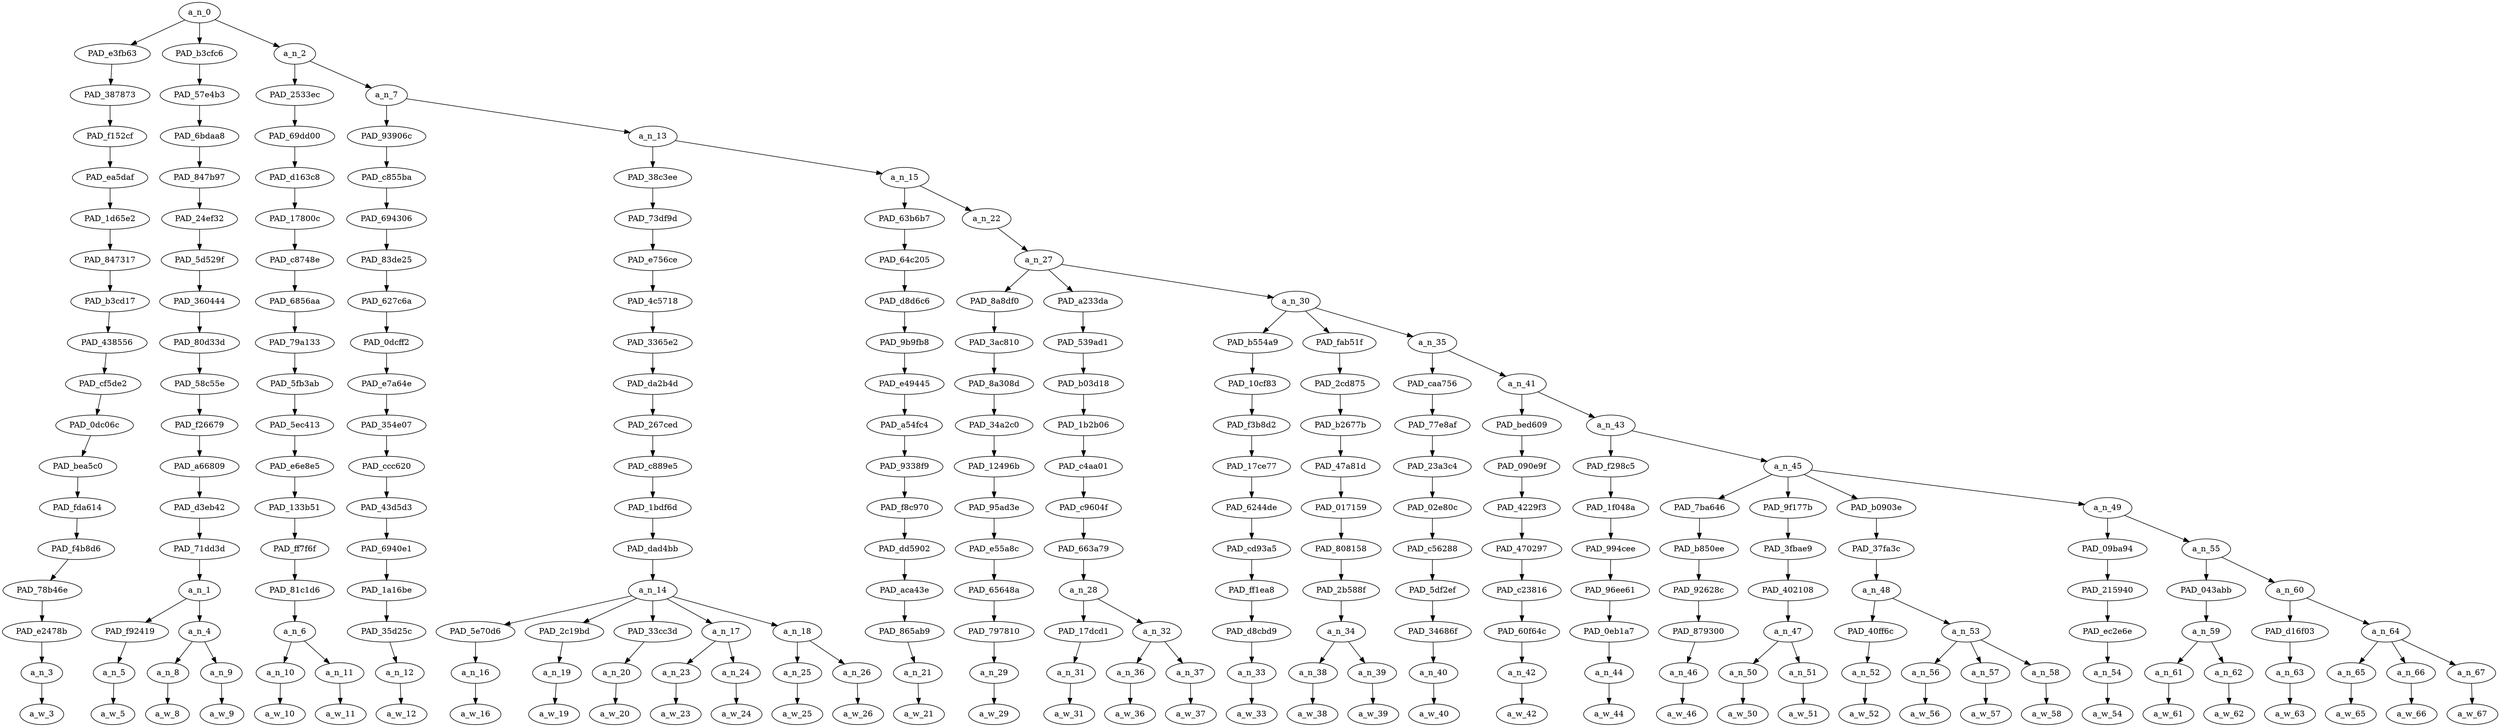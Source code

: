 strict digraph "" {
	a_n_0	[div_dir=1,
		index=0,
		level=17,
		pos="15.096431929976852,17!",
		text_span="[0, 1, 2, 3, 4, 5, 6, 7, 8, 9, 10, 11, 12, 13, 14, 15, 16, 17, 18, 19, 20, 21, 22, 23, 24, 25, 26, 27, 28, 29, 30, 31, 32, 33, 34, \
35, 36, 37, 38]",
		value=0.99999999];
	PAD_e3fb63	[div_dir=-1,
		index=2,
		level=16,
		pos="38.0,16!",
		text_span="[38]",
		value=0.07603921];
	a_n_0 -> PAD_e3fb63;
	PAD_b3cfc6	[div_dir=-1,
		index=0,
		level=16,
		pos="1.25,16!",
		text_span="[0, 1, 2]",
		value=0.12762087];
	a_n_0 -> PAD_b3cfc6;
	a_n_2	[div_dir=1,
		index=1,
		level=16,
		pos="6.039295789930556,16!",
		text_span="[3, 4, 5, 6, 7, 8, 9, 10, 11, 12, 13, 14, 15, 16, 17, 18, 19, 20, 21, 22, 23, 24, 25, 26, 27, 28, 29, 30, 31, 32, 33, 34, 35, 36, \
37]",
		value=0.79629263];
	a_n_0 -> a_n_2;
	PAD_387873	[div_dir=-1,
		index=3,
		level=15,
		pos="38.0,15!",
		text_span="[38]",
		value=0.07603921];
	PAD_e3fb63 -> PAD_387873;
	PAD_f152cf	[div_dir=-1,
		index=4,
		level=14,
		pos="38.0,14!",
		text_span="[38]",
		value=0.07603921];
	PAD_387873 -> PAD_f152cf;
	PAD_ea5daf	[div_dir=-1,
		index=5,
		level=13,
		pos="38.0,13!",
		text_span="[38]",
		value=0.07603921];
	PAD_f152cf -> PAD_ea5daf;
	PAD_1d65e2	[div_dir=-1,
		index=6,
		level=12,
		pos="38.0,12!",
		text_span="[38]",
		value=0.07603921];
	PAD_ea5daf -> PAD_1d65e2;
	PAD_847317	[div_dir=-1,
		index=6,
		level=11,
		pos="38.0,11!",
		text_span="[38]",
		value=0.07603921];
	PAD_1d65e2 -> PAD_847317;
	PAD_b3cd17	[div_dir=-1,
		index=8,
		level=10,
		pos="38.0,10!",
		text_span="[38]",
		value=0.07603921];
	PAD_847317 -> PAD_b3cd17;
	PAD_438556	[div_dir=-1,
		index=10,
		level=9,
		pos="38.0,9!",
		text_span="[38]",
		value=0.07603921];
	PAD_b3cd17 -> PAD_438556;
	PAD_cf5de2	[div_dir=-1,
		index=11,
		level=8,
		pos="38.0,8!",
		text_span="[38]",
		value=0.07603921];
	PAD_438556 -> PAD_cf5de2;
	PAD_0dc06c	[div_dir=-1,
		index=12,
		level=7,
		pos="38.0,7!",
		text_span="[38]",
		value=0.07603921];
	PAD_cf5de2 -> PAD_0dc06c;
	PAD_bea5c0	[div_dir=-1,
		index=13,
		level=6,
		pos="38.0,6!",
		text_span="[38]",
		value=0.07603921];
	PAD_0dc06c -> PAD_bea5c0;
	PAD_fda614	[div_dir=-1,
		index=16,
		level=5,
		pos="38.0,5!",
		text_span="[38]",
		value=0.07603921];
	PAD_bea5c0 -> PAD_fda614;
	PAD_f4b8d6	[div_dir=-1,
		index=17,
		level=4,
		pos="38.0,4!",
		text_span="[38]",
		value=0.07603921];
	PAD_fda614 -> PAD_f4b8d6;
	PAD_78b46e	[div_dir=-1,
		index=18,
		level=3,
		pos="38.0,3!",
		text_span="[38]",
		value=0.07603921];
	PAD_f4b8d6 -> PAD_78b46e;
	PAD_e2478b	[div_dir=-1,
		index=26,
		level=2,
		pos="38.0,2!",
		text_span="[38]",
		value=0.07603921];
	PAD_78b46e -> PAD_e2478b;
	a_n_3	[div_dir=-1,
		index=38,
		level=1,
		pos="38.0,1!",
		text_span="[38]",
		value=0.07603921];
	PAD_e2478b -> a_n_3;
	a_w_3	[div_dir=0,
		index=38,
		level=0,
		pos="38,0!",
		text_span="[38]",
		value="-_-"];
	a_n_3 -> a_w_3;
	PAD_57e4b3	[div_dir=-1,
		index=0,
		level=15,
		pos="1.25,15!",
		text_span="[0, 1, 2]",
		value=0.12762087];
	PAD_b3cfc6 -> PAD_57e4b3;
	PAD_6bdaa8	[div_dir=-1,
		index=0,
		level=14,
		pos="1.25,14!",
		text_span="[0, 1, 2]",
		value=0.12762087];
	PAD_57e4b3 -> PAD_6bdaa8;
	PAD_847b97	[div_dir=-1,
		index=0,
		level=13,
		pos="1.25,13!",
		text_span="[0, 1, 2]",
		value=0.12762087];
	PAD_6bdaa8 -> PAD_847b97;
	PAD_24ef32	[div_dir=-1,
		index=0,
		level=12,
		pos="1.25,12!",
		text_span="[0, 1, 2]",
		value=0.12762087];
	PAD_847b97 -> PAD_24ef32;
	PAD_5d529f	[div_dir=-1,
		index=0,
		level=11,
		pos="1.25,11!",
		text_span="[0, 1, 2]",
		value=0.12762087];
	PAD_24ef32 -> PAD_5d529f;
	PAD_360444	[div_dir=-1,
		index=0,
		level=10,
		pos="1.25,10!",
		text_span="[0, 1, 2]",
		value=0.12762087];
	PAD_5d529f -> PAD_360444;
	PAD_80d33d	[div_dir=-1,
		index=0,
		level=9,
		pos="1.25,9!",
		text_span="[0, 1, 2]",
		value=0.12762087];
	PAD_360444 -> PAD_80d33d;
	PAD_58c55e	[div_dir=-1,
		index=0,
		level=8,
		pos="1.25,8!",
		text_span="[0, 1, 2]",
		value=0.12762087];
	PAD_80d33d -> PAD_58c55e;
	PAD_f26679	[div_dir=-1,
		index=0,
		level=7,
		pos="1.25,7!",
		text_span="[0, 1, 2]",
		value=0.12762087];
	PAD_58c55e -> PAD_f26679;
	PAD_a66809	[div_dir=-1,
		index=0,
		level=6,
		pos="1.25,6!",
		text_span="[0, 1, 2]",
		value=0.12762087];
	PAD_f26679 -> PAD_a66809;
	PAD_d3eb42	[div_dir=-1,
		index=0,
		level=5,
		pos="1.25,5!",
		text_span="[0, 1, 2]",
		value=0.12762087];
	PAD_a66809 -> PAD_d3eb42;
	PAD_71dd3d	[div_dir=-1,
		index=0,
		level=4,
		pos="1.25,4!",
		text_span="[0, 1, 2]",
		value=0.12762087];
	PAD_d3eb42 -> PAD_71dd3d;
	a_n_1	[div_dir=-1,
		index=0,
		level=3,
		pos="1.25,3!",
		text_span="[0, 1, 2]",
		value=0.12762087];
	PAD_71dd3d -> a_n_1;
	PAD_f92419	[div_dir=-1,
		index=1,
		level=2,
		pos="2.0,2!",
		text_span="[2]",
		value=0.04525271];
	a_n_1 -> PAD_f92419;
	a_n_4	[div_dir=-1,
		index=0,
		level=2,
		pos="0.5,2!",
		text_span="[0, 1]",
		value=0.08235800];
	a_n_1 -> a_n_4;
	a_n_5	[div_dir=-1,
		index=2,
		level=1,
		pos="2.0,1!",
		text_span="[2]",
		value=0.04525271];
	PAD_f92419 -> a_n_5;
	a_w_5	[div_dir=0,
		index=2,
		level=0,
		pos="2,0!",
		text_span="[2]",
		value=andreas];
	a_n_5 -> a_w_5;
	a_n_8	[div_dir=-1,
		index=0,
		level=1,
		pos="0.0,1!",
		text_span="[0]",
		value=0.05657930];
	a_n_4 -> a_n_8;
	a_n_9	[div_dir=-1,
		index=1,
		level=1,
		pos="1.0,1!",
		text_span="[1]",
		value=0.02577103];
	a_n_4 -> a_n_9;
	a_w_8	[div_dir=0,
		index=0,
		level=0,
		pos="0,0!",
		text_span="[0]",
		value=gta];
	a_n_8 -> a_w_8;
	a_w_9	[div_dir=0,
		index=1,
		level=0,
		pos="1,0!",
		text_span="[1]",
		value=san];
	a_n_9 -> a_w_9;
	PAD_2533ec	[div_dir=1,
		index=1,
		level=15,
		pos="3.5,15!",
		text_span="[3, 4]",
		value=0.03541576];
	a_n_2 -> PAD_2533ec;
	a_n_7	[div_dir=1,
		index=2,
		level=15,
		pos="8.578591579861111,15!",
		text_span="[5, 6, 7, 8, 9, 10, 11, 12, 13, 14, 15, 16, 17, 18, 19, 20, 21, 22, 23, 24, 25, 26, 27, 28, 29, 30, 31, 32, 33, 34, 35, 36, 37]",
		value=0.76080638];
	a_n_2 -> a_n_7;
	PAD_69dd00	[div_dir=1,
		index=1,
		level=14,
		pos="3.5,14!",
		text_span="[3, 4]",
		value=0.03541576];
	PAD_2533ec -> PAD_69dd00;
	PAD_d163c8	[div_dir=1,
		index=1,
		level=13,
		pos="3.5,13!",
		text_span="[3, 4]",
		value=0.03541576];
	PAD_69dd00 -> PAD_d163c8;
	PAD_17800c	[div_dir=1,
		index=1,
		level=12,
		pos="3.5,12!",
		text_span="[3, 4]",
		value=0.03541576];
	PAD_d163c8 -> PAD_17800c;
	PAD_c8748e	[div_dir=1,
		index=1,
		level=11,
		pos="3.5,11!",
		text_span="[3, 4]",
		value=0.03541576];
	PAD_17800c -> PAD_c8748e;
	PAD_6856aa	[div_dir=1,
		index=1,
		level=10,
		pos="3.5,10!",
		text_span="[3, 4]",
		value=0.03541576];
	PAD_c8748e -> PAD_6856aa;
	PAD_79a133	[div_dir=1,
		index=1,
		level=9,
		pos="3.5,9!",
		text_span="[3, 4]",
		value=0.03541576];
	PAD_6856aa -> PAD_79a133;
	PAD_5fb3ab	[div_dir=1,
		index=1,
		level=8,
		pos="3.5,8!",
		text_span="[3, 4]",
		value=0.03541576];
	PAD_79a133 -> PAD_5fb3ab;
	PAD_5ec413	[div_dir=1,
		index=1,
		level=7,
		pos="3.5,7!",
		text_span="[3, 4]",
		value=0.03541576];
	PAD_5fb3ab -> PAD_5ec413;
	PAD_e6e8e5	[div_dir=1,
		index=1,
		level=6,
		pos="3.5,6!",
		text_span="[3, 4]",
		value=0.03541576];
	PAD_5ec413 -> PAD_e6e8e5;
	PAD_133b51	[div_dir=1,
		index=1,
		level=5,
		pos="3.5,5!",
		text_span="[3, 4]",
		value=0.03541576];
	PAD_e6e8e5 -> PAD_133b51;
	PAD_ff7f6f	[div_dir=1,
		index=1,
		level=4,
		pos="3.5,4!",
		text_span="[3, 4]",
		value=0.03541576];
	PAD_133b51 -> PAD_ff7f6f;
	PAD_81c1d6	[div_dir=1,
		index=1,
		level=3,
		pos="3.5,3!",
		text_span="[3, 4]",
		value=0.03541576];
	PAD_ff7f6f -> PAD_81c1d6;
	a_n_6	[div_dir=1,
		index=2,
		level=2,
		pos="3.5,2!",
		text_span="[3, 4]",
		value=0.03541576];
	PAD_81c1d6 -> a_n_6;
	a_n_10	[div_dir=1,
		index=3,
		level=1,
		pos="3.0,1!",
		text_span="[3]",
		value=0.01500134];
	a_n_6 -> a_n_10;
	a_n_11	[div_dir=1,
		index=4,
		level=1,
		pos="4.0,1!",
		text_span="[4]",
		value=0.02028598];
	a_n_6 -> a_n_11;
	a_w_10	[div_dir=0,
		index=3,
		level=0,
		pos="3,0!",
		text_span="[3]",
		value=the];
	a_n_10 -> a_w_10;
	a_w_11	[div_dir=0,
		index=4,
		level=0,
		pos="4,0!",
		text_span="[4]",
		value=story];
	a_n_11 -> a_w_11;
	PAD_93906c	[div_dir=-1,
		index=2,
		level=14,
		pos="5.0,14!",
		text_span="[5]",
		value=0.01077307];
	a_n_7 -> PAD_93906c;
	a_n_13	[div_dir=1,
		index=3,
		level=14,
		pos="12.157183159722223,14!",
		text_span="[6, 7, 8, 9, 10, 11, 12, 13, 14, 15, 16, 17, 18, 19, 20, 21, 22, 23, 24, 25, 26, 27, 28, 29, 30, 31, 32, 33, 34, 35, 36, 37]",
		value=0.74999192];
	a_n_7 -> a_n_13;
	PAD_c855ba	[div_dir=-1,
		index=2,
		level=13,
		pos="5.0,13!",
		text_span="[5]",
		value=0.01077307];
	PAD_93906c -> PAD_c855ba;
	PAD_694306	[div_dir=-1,
		index=2,
		level=12,
		pos="5.0,12!",
		text_span="[5]",
		value=0.01077307];
	PAD_c855ba -> PAD_694306;
	PAD_83de25	[div_dir=-1,
		index=2,
		level=11,
		pos="5.0,11!",
		text_span="[5]",
		value=0.01077307];
	PAD_694306 -> PAD_83de25;
	PAD_627c6a	[div_dir=-1,
		index=2,
		level=10,
		pos="5.0,10!",
		text_span="[5]",
		value=0.01077307];
	PAD_83de25 -> PAD_627c6a;
	PAD_0dcff2	[div_dir=-1,
		index=2,
		level=9,
		pos="5.0,9!",
		text_span="[5]",
		value=0.01077307];
	PAD_627c6a -> PAD_0dcff2;
	PAD_e7a64e	[div_dir=-1,
		index=2,
		level=8,
		pos="5.0,8!",
		text_span="[5]",
		value=0.01077307];
	PAD_0dcff2 -> PAD_e7a64e;
	PAD_354e07	[div_dir=-1,
		index=2,
		level=7,
		pos="5.0,7!",
		text_span="[5]",
		value=0.01077307];
	PAD_e7a64e -> PAD_354e07;
	PAD_ccc620	[div_dir=-1,
		index=2,
		level=6,
		pos="5.0,6!",
		text_span="[5]",
		value=0.01077307];
	PAD_354e07 -> PAD_ccc620;
	PAD_43d5d3	[div_dir=-1,
		index=2,
		level=5,
		pos="5.0,5!",
		text_span="[5]",
		value=0.01077307];
	PAD_ccc620 -> PAD_43d5d3;
	PAD_6940e1	[div_dir=-1,
		index=2,
		level=4,
		pos="5.0,4!",
		text_span="[5]",
		value=0.01077307];
	PAD_43d5d3 -> PAD_6940e1;
	PAD_1a16be	[div_dir=-1,
		index=2,
		level=3,
		pos="5.0,3!",
		text_span="[5]",
		value=0.01077307];
	PAD_6940e1 -> PAD_1a16be;
	PAD_35d25c	[div_dir=-1,
		index=3,
		level=2,
		pos="5.0,2!",
		text_span="[5]",
		value=0.01077307];
	PAD_1a16be -> PAD_35d25c;
	a_n_12	[div_dir=-1,
		index=5,
		level=1,
		pos="5.0,1!",
		text_span="[5]",
		value=0.01077307];
	PAD_35d25c -> a_n_12;
	a_w_12	[div_dir=0,
		index=5,
		level=0,
		pos="5,0!",
		text_span="[5]",
		value=of];
	a_n_12 -> a_w_12;
	PAD_38c3ee	[div_dir=1,
		index=3,
		level=13,
		pos="9.2,13!",
		text_span="[6, 7, 8, 9, 10, 11, 12]",
		value=0.19785027];
	a_n_13 -> PAD_38c3ee;
	a_n_15	[div_dir=-1,
		index=4,
		level=13,
		pos="15.114366319444445,13!",
		text_span="[13, 14, 15, 16, 17, 18, 19, 20, 21, 22, 23, 24, 25, 26, 27, 28, 29, 30, 31, 32, 33, 34, 35, 36, 37]",
		value=0.55209948];
	a_n_13 -> a_n_15;
	PAD_73df9d	[div_dir=1,
		index=3,
		level=12,
		pos="9.2,12!",
		text_span="[6, 7, 8, 9, 10, 11, 12]",
		value=0.19785027];
	PAD_38c3ee -> PAD_73df9d;
	PAD_e756ce	[div_dir=1,
		index=3,
		level=11,
		pos="9.2,11!",
		text_span="[6, 7, 8, 9, 10, 11, 12]",
		value=0.19785027];
	PAD_73df9d -> PAD_e756ce;
	PAD_4c5718	[div_dir=1,
		index=3,
		level=10,
		pos="9.2,10!",
		text_span="[6, 7, 8, 9, 10, 11, 12]",
		value=0.19785027];
	PAD_e756ce -> PAD_4c5718;
	PAD_3365e2	[div_dir=1,
		index=3,
		level=9,
		pos="9.2,9!",
		text_span="[6, 7, 8, 9, 10, 11, 12]",
		value=0.19785027];
	PAD_4c5718 -> PAD_3365e2;
	PAD_da2b4d	[div_dir=1,
		index=3,
		level=8,
		pos="9.2,8!",
		text_span="[6, 7, 8, 9, 10, 11, 12]",
		value=0.19785027];
	PAD_3365e2 -> PAD_da2b4d;
	PAD_267ced	[div_dir=1,
		index=3,
		level=7,
		pos="9.2,7!",
		text_span="[6, 7, 8, 9, 10, 11, 12]",
		value=0.19785027];
	PAD_da2b4d -> PAD_267ced;
	PAD_c889e5	[div_dir=1,
		index=3,
		level=6,
		pos="9.2,6!",
		text_span="[6, 7, 8, 9, 10, 11, 12]",
		value=0.19785027];
	PAD_267ced -> PAD_c889e5;
	PAD_1bdf6d	[div_dir=1,
		index=3,
		level=5,
		pos="9.2,5!",
		text_span="[6, 7, 8, 9, 10, 11, 12]",
		value=0.19785027];
	PAD_c889e5 -> PAD_1bdf6d;
	PAD_dad4bb	[div_dir=1,
		index=3,
		level=4,
		pos="9.2,4!",
		text_span="[6, 7, 8, 9, 10, 11, 12]",
		value=0.19785027];
	PAD_1bdf6d -> PAD_dad4bb;
	a_n_14	[div_dir=1,
		index=3,
		level=3,
		pos="9.2,3!",
		text_span="[6, 7, 8, 9, 10, 11, 12]",
		value=0.19785027];
	PAD_dad4bb -> a_n_14;
	PAD_5e70d6	[div_dir=-1,
		index=4,
		level=2,
		pos="6.0,2!",
		text_span="[6]",
		value=0.01177944];
	a_n_14 -> PAD_5e70d6;
	PAD_2c19bd	[div_dir=1,
		index=7,
		level=2,
		pos="11.0,2!",
		text_span="[11]",
		value=0.06138255];
	a_n_14 -> PAD_2c19bd;
	PAD_33cc3d	[div_dir=1,
		index=8,
		level=2,
		pos="12.0,2!",
		text_span="[12]",
		value=0.03514662];
	a_n_14 -> PAD_33cc3d;
	a_n_17	[div_dir=1,
		index=5,
		level=2,
		pos="7.5,2!",
		text_span="[7, 8]",
		value=0.03853961];
	a_n_14 -> a_n_17;
	a_n_18	[div_dir=1,
		index=6,
		level=2,
		pos="9.5,2!",
		text_span="[9, 10]",
		value=0.05088138];
	a_n_14 -> a_n_18;
	a_n_16	[div_dir=-1,
		index=6,
		level=1,
		pos="6.0,1!",
		text_span="[6]",
		value=0.01177944];
	PAD_5e70d6 -> a_n_16;
	a_w_16	[div_dir=0,
		index=6,
		level=0,
		pos="6,0!",
		text_span="[6]",
		value=an];
	a_n_16 -> a_w_16;
	a_n_19	[div_dir=1,
		index=11,
		level=1,
		pos="11.0,1!",
		text_span="[11]",
		value=0.06138255];
	PAD_2c19bd -> a_n_19;
	a_w_19	[div_dir=0,
		index=11,
		level=0,
		pos="11,0!",
		text_span="[11]",
		value=black];
	a_n_19 -> a_w_19;
	a_n_20	[div_dir=1,
		index=12,
		level=1,
		pos="12.0,1!",
		text_span="[12]",
		value=0.03514662];
	PAD_33cc3d -> a_n_20;
	a_w_20	[div_dir=0,
		index=12,
		level=0,
		pos="12,0!",
		text_span="[12]",
		value=man];
	a_n_20 -> a_w_20;
	a_n_23	[div_dir=1,
		index=7,
		level=1,
		pos="7.0,1!",
		text_span="[7]",
		value=0.01719016];
	a_n_17 -> a_n_23;
	a_n_24	[div_dir=1,
		index=8,
		level=1,
		pos="8.0,1!",
		text_span="[8]",
		value=0.02128891];
	a_n_17 -> a_n_24;
	a_w_23	[div_dir=0,
		index=7,
		level=0,
		pos="7,0!",
		text_span="[7]",
		value=above];
	a_n_23 -> a_w_23;
	a_w_24	[div_dir=0,
		index=8,
		level=0,
		pos="8,0!",
		text_span="[8]",
		value=average];
	a_n_24 -> a_w_24;
	a_n_25	[div_dir=1,
		index=9,
		level=1,
		pos="9.0,1!",
		text_span="[9]",
		value=0.02029861];
	a_n_18 -> a_n_25;
	a_n_26	[div_dir=1,
		index=10,
		level=1,
		pos="10.0,1!",
		text_span="[10]",
		value=0.03055009];
	a_n_18 -> a_n_26;
	a_w_25	[div_dir=0,
		index=9,
		level=0,
		pos="9,0!",
		text_span="[9]",
		value=somewhat];
	a_n_25 -> a_w_25;
	a_w_26	[div_dir=0,
		index=10,
		level=0,
		pos="10,0!",
		text_span="[10]",
		value=talented];
	a_n_26 -> a_w_26;
	PAD_63b6b7	[div_dir=1,
		index=4,
		level=12,
		pos="13.0,12!",
		text_span="[13]",
		value=0.01813274];
	a_n_15 -> PAD_63b6b7;
	a_n_22	[div_dir=-1,
		index=5,
		level=12,
		pos="17.22873263888889,12!",
		text_span="[14, 15, 16, 17, 18, 19, 20, 21, 22, 23, 24, 25, 26, 27, 28, 29, 30, 31, 32, 33, 34, 35, 36, 37]",
		value=0.53395154];
	a_n_15 -> a_n_22;
	PAD_64c205	[div_dir=1,
		index=4,
		level=11,
		pos="13.0,11!",
		text_span="[13]",
		value=0.01813274];
	PAD_63b6b7 -> PAD_64c205;
	PAD_d8d6c6	[div_dir=1,
		index=4,
		level=10,
		pos="13.0,10!",
		text_span="[13]",
		value=0.01813274];
	PAD_64c205 -> PAD_d8d6c6;
	PAD_9b9fb8	[div_dir=1,
		index=4,
		level=9,
		pos="13.0,9!",
		text_span="[13]",
		value=0.01813274];
	PAD_d8d6c6 -> PAD_9b9fb8;
	PAD_e49445	[div_dir=1,
		index=4,
		level=8,
		pos="13.0,8!",
		text_span="[13]",
		value=0.01813274];
	PAD_9b9fb8 -> PAD_e49445;
	PAD_a54fc4	[div_dir=1,
		index=4,
		level=7,
		pos="13.0,7!",
		text_span="[13]",
		value=0.01813274];
	PAD_e49445 -> PAD_a54fc4;
	PAD_9338f9	[div_dir=1,
		index=4,
		level=6,
		pos="13.0,6!",
		text_span="[13]",
		value=0.01813274];
	PAD_a54fc4 -> PAD_9338f9;
	PAD_f8c970	[div_dir=1,
		index=4,
		level=5,
		pos="13.0,5!",
		text_span="[13]",
		value=0.01813274];
	PAD_9338f9 -> PAD_f8c970;
	PAD_dd5902	[div_dir=1,
		index=4,
		level=4,
		pos="13.0,4!",
		text_span="[13]",
		value=0.01813274];
	PAD_f8c970 -> PAD_dd5902;
	PAD_aca43e	[div_dir=1,
		index=4,
		level=3,
		pos="13.0,3!",
		text_span="[13]",
		value=0.01813274];
	PAD_dd5902 -> PAD_aca43e;
	PAD_865ab9	[div_dir=1,
		index=9,
		level=2,
		pos="13.0,2!",
		text_span="[13]",
		value=0.01813274];
	PAD_aca43e -> PAD_865ab9;
	a_n_21	[div_dir=1,
		index=13,
		level=1,
		pos="13.0,1!",
		text_span="[13]",
		value=0.01813274];
	PAD_865ab9 -> a_n_21;
	a_w_21	[div_dir=0,
		index=13,
		level=0,
		pos="13,0!",
		text_span="[13]",
		value=who];
	a_n_21 -> a_w_21;
	a_n_27	[div_dir=-1,
		index=5,
		level=11,
		pos="17.22873263888889,11!",
		text_span="[14, 15, 16, 17, 18, 19, 20, 21, 22, 23, 24, 25, 26, 27, 28, 29, 30, 31, 32, 33, 34, 35, 36, 37]",
		value=0.53392014];
	a_n_22 -> a_n_27;
	PAD_8a8df0	[div_dir=1,
		index=6,
		level=10,
		pos="17.0,10!",
		text_span="[17]",
		value=0.01275991];
	a_n_27 -> PAD_8a8df0;
	PAD_a233da	[div_dir=-1,
		index=5,
		level=10,
		pos="14.75,10!",
		text_span="[14, 15, 16]",
		value=0.10008751];
	a_n_27 -> PAD_a233da;
	a_n_30	[div_dir=-1,
		index=7,
		level=10,
		pos="19.936197916666668,10!",
		text_span="[18, 19, 20, 21, 22, 23, 24, 25, 26, 27, 28, 29, 30, 31, 32, 33, 34, 35, 36, 37]",
		value=0.42104132];
	a_n_27 -> a_n_30;
	PAD_3ac810	[div_dir=1,
		index=6,
		level=9,
		pos="17.0,9!",
		text_span="[17]",
		value=0.01275991];
	PAD_8a8df0 -> PAD_3ac810;
	PAD_8a308d	[div_dir=1,
		index=6,
		level=8,
		pos="17.0,8!",
		text_span="[17]",
		value=0.01275991];
	PAD_3ac810 -> PAD_8a308d;
	PAD_34a2c0	[div_dir=1,
		index=6,
		level=7,
		pos="17.0,7!",
		text_span="[17]",
		value=0.01275991];
	PAD_8a308d -> PAD_34a2c0;
	PAD_12496b	[div_dir=1,
		index=6,
		level=6,
		pos="17.0,6!",
		text_span="[17]",
		value=0.01275991];
	PAD_34a2c0 -> PAD_12496b;
	PAD_95ad3e	[div_dir=1,
		index=6,
		level=5,
		pos="17.0,5!",
		text_span="[17]",
		value=0.01275991];
	PAD_12496b -> PAD_95ad3e;
	PAD_e55a8c	[div_dir=1,
		index=6,
		level=4,
		pos="17.0,4!",
		text_span="[17]",
		value=0.01275991];
	PAD_95ad3e -> PAD_e55a8c;
	PAD_65648a	[div_dir=1,
		index=6,
		level=3,
		pos="17.0,3!",
		text_span="[17]",
		value=0.01275991];
	PAD_e55a8c -> PAD_65648a;
	PAD_797810	[div_dir=1,
		index=12,
		level=2,
		pos="17.0,2!",
		text_span="[17]",
		value=0.01275991];
	PAD_65648a -> PAD_797810;
	a_n_29	[div_dir=1,
		index=17,
		level=1,
		pos="17.0,1!",
		text_span="[17]",
		value=0.01275991];
	PAD_797810 -> a_n_29;
	a_w_29	[div_dir=0,
		index=17,
		level=0,
		pos="17,0!",
		text_span="[17]",
		value=and];
	a_n_29 -> a_w_29;
	PAD_539ad1	[div_dir=-1,
		index=5,
		level=9,
		pos="14.75,9!",
		text_span="[14, 15, 16]",
		value=0.10008751];
	PAD_a233da -> PAD_539ad1;
	PAD_b03d18	[div_dir=-1,
		index=5,
		level=8,
		pos="14.75,8!",
		text_span="[14, 15, 16]",
		value=0.10008751];
	PAD_539ad1 -> PAD_b03d18;
	PAD_1b2b06	[div_dir=-1,
		index=5,
		level=7,
		pos="14.75,7!",
		text_span="[14, 15, 16]",
		value=0.10008751];
	PAD_b03d18 -> PAD_1b2b06;
	PAD_c4aa01	[div_dir=-1,
		index=5,
		level=6,
		pos="14.75,6!",
		text_span="[14, 15, 16]",
		value=0.10008751];
	PAD_1b2b06 -> PAD_c4aa01;
	PAD_c9604f	[div_dir=-1,
		index=5,
		level=5,
		pos="14.75,5!",
		text_span="[14, 15, 16]",
		value=0.10008751];
	PAD_c4aa01 -> PAD_c9604f;
	PAD_663a79	[div_dir=-1,
		index=5,
		level=4,
		pos="14.75,4!",
		text_span="[14, 15, 16]",
		value=0.10008751];
	PAD_c9604f -> PAD_663a79;
	a_n_28	[div_dir=-1,
		index=5,
		level=3,
		pos="14.75,3!",
		text_span="[14, 15, 16]",
		value=0.10008751];
	PAD_663a79 -> a_n_28;
	PAD_17dcd1	[div_dir=-1,
		index=10,
		level=2,
		pos="14.0,2!",
		text_span="[14]",
		value=0.02770029];
	a_n_28 -> PAD_17dcd1;
	a_n_32	[div_dir=-1,
		index=11,
		level=2,
		pos="15.5,2!",
		text_span="[15, 16]",
		value=0.07228924];
	a_n_28 -> a_n_32;
	a_n_31	[div_dir=-1,
		index=14,
		level=1,
		pos="14.0,1!",
		text_span="[14]",
		value=0.02770029];
	PAD_17dcd1 -> a_n_31;
	a_w_31	[div_dir=0,
		index=14,
		level=0,
		pos="14,0!",
		text_span="[14]",
		value=escapes];
	a_n_31 -> a_w_31;
	a_n_36	[div_dir=1,
		index=15,
		level=1,
		pos="15.0,1!",
		text_span="[15]",
		value=0.01786060];
	a_n_32 -> a_n_36;
	a_n_37	[div_dir=-1,
		index=16,
		level=1,
		pos="16.0,1!",
		text_span="[16]",
		value=0.05432675];
	a_n_32 -> a_n_37;
	a_w_36	[div_dir=0,
		index=15,
		level=0,
		pos="15,0!",
		text_span="[15]",
		value=the1];
	a_n_36 -> a_w_36;
	a_w_37	[div_dir=0,
		index=16,
		level=0,
		pos="16,0!",
		text_span="[16]",
		value=ghetto];
	a_n_37 -> a_w_37;
	PAD_b554a9	[div_dir=1,
		index=7,
		level=9,
		pos="18.0,9!",
		text_span="[18]",
		value=0.01529878];
	a_n_30 -> PAD_b554a9;
	PAD_fab51f	[div_dir=1,
		index=8,
		level=9,
		pos="19.5,9!",
		text_span="[19, 20]",
		value=0.03269715];
	a_n_30 -> PAD_fab51f;
	a_n_35	[div_dir=-1,
		index=9,
		level=9,
		pos="22.30859375,9!",
		text_span="[21, 22, 23, 24, 25, 26, 27, 28, 29, 30, 31, 32, 33, 34, 35, 36, 37]",
		value=0.37304097];
	a_n_30 -> a_n_35;
	PAD_10cf83	[div_dir=1,
		index=7,
		level=8,
		pos="18.0,8!",
		text_span="[18]",
		value=0.01529878];
	PAD_b554a9 -> PAD_10cf83;
	PAD_f3b8d2	[div_dir=1,
		index=7,
		level=7,
		pos="18.0,7!",
		text_span="[18]",
		value=0.01529878];
	PAD_10cf83 -> PAD_f3b8d2;
	PAD_17ce77	[div_dir=1,
		index=7,
		level=6,
		pos="18.0,6!",
		text_span="[18]",
		value=0.01529878];
	PAD_f3b8d2 -> PAD_17ce77;
	PAD_6244de	[div_dir=1,
		index=7,
		level=5,
		pos="18.0,5!",
		text_span="[18]",
		value=0.01529878];
	PAD_17ce77 -> PAD_6244de;
	PAD_cd93a5	[div_dir=1,
		index=7,
		level=4,
		pos="18.0,4!",
		text_span="[18]",
		value=0.01529878];
	PAD_6244de -> PAD_cd93a5;
	PAD_ff1ea8	[div_dir=1,
		index=7,
		level=3,
		pos="18.0,3!",
		text_span="[18]",
		value=0.01529878];
	PAD_cd93a5 -> PAD_ff1ea8;
	PAD_d8cbd9	[div_dir=1,
		index=13,
		level=2,
		pos="18.0,2!",
		text_span="[18]",
		value=0.01529878];
	PAD_ff1ea8 -> PAD_d8cbd9;
	a_n_33	[div_dir=1,
		index=18,
		level=1,
		pos="18.0,1!",
		text_span="[18]",
		value=0.01529878];
	PAD_d8cbd9 -> a_n_33;
	a_w_33	[div_dir=0,
		index=18,
		level=0,
		pos="18,0!",
		text_span="[18]",
		value=becomes];
	a_n_33 -> a_w_33;
	PAD_2cd875	[div_dir=1,
		index=8,
		level=8,
		pos="19.5,8!",
		text_span="[19, 20]",
		value=0.03269715];
	PAD_fab51f -> PAD_2cd875;
	PAD_b2677b	[div_dir=1,
		index=8,
		level=7,
		pos="19.5,7!",
		text_span="[19, 20]",
		value=0.03269715];
	PAD_2cd875 -> PAD_b2677b;
	PAD_47a81d	[div_dir=1,
		index=8,
		level=6,
		pos="19.5,6!",
		text_span="[19, 20]",
		value=0.03269715];
	PAD_b2677b -> PAD_47a81d;
	PAD_017159	[div_dir=1,
		index=8,
		level=5,
		pos="19.5,5!",
		text_span="[19, 20]",
		value=0.03269715];
	PAD_47a81d -> PAD_017159;
	PAD_808158	[div_dir=1,
		index=8,
		level=4,
		pos="19.5,4!",
		text_span="[19, 20]",
		value=0.03269715];
	PAD_017159 -> PAD_808158;
	PAD_2b588f	[div_dir=1,
		index=8,
		level=3,
		pos="19.5,3!",
		text_span="[19, 20]",
		value=0.03269715];
	PAD_808158 -> PAD_2b588f;
	a_n_34	[div_dir=1,
		index=14,
		level=2,
		pos="19.5,2!",
		text_span="[19, 20]",
		value=0.03269715];
	PAD_2b588f -> a_n_34;
	a_n_38	[div_dir=1,
		index=19,
		level=1,
		pos="19.0,1!",
		text_span="[19]",
		value=0.01637998];
	a_n_34 -> a_n_38;
	a_n_39	[div_dir=1,
		index=20,
		level=1,
		pos="20.0,1!",
		text_span="[20]",
		value=0.01623608];
	a_n_34 -> a_n_39;
	a_w_38	[div_dir=0,
		index=19,
		level=0,
		pos="19,0!",
		text_span="[19]",
		value=reasonably];
	a_n_38 -> a_w_38;
	a_w_39	[div_dir=0,
		index=20,
		level=0,
		pos="20,0!",
		text_span="[20]",
		value=successful];
	a_n_39 -> a_w_39;
	PAD_caa756	[div_dir=1,
		index=9,
		level=8,
		pos="21.0,8!",
		text_span="[21]",
		value=0.00997961];
	a_n_35 -> PAD_caa756;
	a_n_41	[div_dir=-1,
		index=10,
		level=8,
		pos="23.6171875,8!",
		text_span="[22, 23, 24, 25, 26, 27, 28, 29, 30, 31, 32, 33, 34, 35, 36, 37]",
		value=0.36302465];
	a_n_35 -> a_n_41;
	PAD_77e8af	[div_dir=1,
		index=9,
		level=7,
		pos="21.0,7!",
		text_span="[21]",
		value=0.00997961];
	PAD_caa756 -> PAD_77e8af;
	PAD_23a3c4	[div_dir=1,
		index=9,
		level=6,
		pos="21.0,6!",
		text_span="[21]",
		value=0.00997961];
	PAD_77e8af -> PAD_23a3c4;
	PAD_02e80c	[div_dir=1,
		index=9,
		level=5,
		pos="21.0,5!",
		text_span="[21]",
		value=0.00997961];
	PAD_23a3c4 -> PAD_02e80c;
	PAD_c56288	[div_dir=1,
		index=9,
		level=4,
		pos="21.0,4!",
		text_span="[21]",
		value=0.00997961];
	PAD_02e80c -> PAD_c56288;
	PAD_5df2ef	[div_dir=1,
		index=9,
		level=3,
		pos="21.0,3!",
		text_span="[21]",
		value=0.00997961];
	PAD_c56288 -> PAD_5df2ef;
	PAD_34686f	[div_dir=1,
		index=15,
		level=2,
		pos="21.0,2!",
		text_span="[21]",
		value=0.00997961];
	PAD_5df2ef -> PAD_34686f;
	a_n_40	[div_dir=1,
		index=21,
		level=1,
		pos="21.0,1!",
		text_span="[21]",
		value=0.00997961];
	PAD_34686f -> a_n_40;
	a_w_40	[div_dir=0,
		index=21,
		level=0,
		pos="21,0!",
		text_span="[21]",
		value=only];
	a_n_40 -> a_w_40;
	PAD_bed609	[div_dir=-1,
		index=10,
		level=7,
		pos="22.0,7!",
		text_span="[22]",
		value=0.00856495];
	a_n_41 -> PAD_bed609;
	a_n_43	[div_dir=-1,
		index=11,
		level=7,
		pos="25.234375,7!",
		text_span="[23, 24, 25, 26, 27, 28, 29, 30, 31, 32, 33, 34, 35, 36, 37]",
		value=0.35440917];
	a_n_41 -> a_n_43;
	PAD_090e9f	[div_dir=-1,
		index=10,
		level=6,
		pos="22.0,6!",
		text_span="[22]",
		value=0.00856495];
	PAD_bed609 -> PAD_090e9f;
	PAD_4229f3	[div_dir=-1,
		index=10,
		level=5,
		pos="22.0,5!",
		text_span="[22]",
		value=0.00856495];
	PAD_090e9f -> PAD_4229f3;
	PAD_470297	[div_dir=-1,
		index=10,
		level=4,
		pos="22.0,4!",
		text_span="[22]",
		value=0.00856495];
	PAD_4229f3 -> PAD_470297;
	PAD_c23816	[div_dir=-1,
		index=10,
		level=3,
		pos="22.0,3!",
		text_span="[22]",
		value=0.00856495];
	PAD_470297 -> PAD_c23816;
	PAD_60f64c	[div_dir=-1,
		index=16,
		level=2,
		pos="22.0,2!",
		text_span="[22]",
		value=0.00856495];
	PAD_c23816 -> PAD_60f64c;
	a_n_42	[div_dir=-1,
		index=22,
		level=1,
		pos="22.0,1!",
		text_span="[22]",
		value=0.00856495];
	PAD_60f64c -> a_n_42;
	a_w_42	[div_dir=0,
		index=22,
		level=0,
		pos="22,0!",
		text_span="[22]",
		value=to];
	a_n_42 -> a_w_42;
	PAD_f298c5	[div_dir=1,
		index=11,
		level=6,
		pos="23.0,6!",
		text_span="[23]",
		value=0.00947085];
	a_n_43 -> PAD_f298c5;
	a_n_45	[div_dir=-1,
		index=12,
		level=6,
		pos="27.46875,6!",
		text_span="[24, 25, 26, 27, 28, 29, 30, 31, 32, 33, 34, 35, 36, 37]",
		value=0.34488916];
	a_n_43 -> a_n_45;
	PAD_1f048a	[div_dir=1,
		index=11,
		level=5,
		pos="23.0,5!",
		text_span="[23]",
		value=0.00947085];
	PAD_f298c5 -> PAD_1f048a;
	PAD_994cee	[div_dir=1,
		index=11,
		level=4,
		pos="23.0,4!",
		text_span="[23]",
		value=0.00947085];
	PAD_1f048a -> PAD_994cee;
	PAD_96ee61	[div_dir=1,
		index=11,
		level=3,
		pos="23.0,3!",
		text_span="[23]",
		value=0.00947085];
	PAD_994cee -> PAD_96ee61;
	PAD_0eb1a7	[div_dir=1,
		index=17,
		level=2,
		pos="23.0,2!",
		text_span="[23]",
		value=0.00947085];
	PAD_96ee61 -> PAD_0eb1a7;
	a_n_44	[div_dir=1,
		index=23,
		level=1,
		pos="23.0,1!",
		text_span="[23]",
		value=0.00947085];
	PAD_0eb1a7 -> a_n_44;
	a_w_44	[div_dir=0,
		index=23,
		level=0,
		pos="23,0!",
		text_span="[23]",
		value=be];
	a_n_44 -> a_w_44;
	PAD_7ba646	[div_dir=-1,
		index=12,
		level=5,
		pos="24.0,5!",
		text_span="[24]",
		value=0.02067610];
	a_n_45 -> PAD_7ba646;
	PAD_9f177b	[div_dir=1,
		index=13,
		level=5,
		pos="25.5,5!",
		text_span="[25, 26]",
		value=0.02142187];
	a_n_45 -> PAD_9f177b;
	PAD_b0903e	[div_dir=1,
		index=14,
		level=5,
		pos="28.0,5!",
		text_span="[27, 28, 29, 30]",
		value=0.06087400];
	a_n_45 -> PAD_b0903e;
	a_n_49	[div_dir=-1,
		index=15,
		level=5,
		pos="32.375,5!",
		text_span="[31, 32, 33, 34, 35, 36, 37]",
		value=0.24186385];
	a_n_45 -> a_n_49;
	PAD_b850ee	[div_dir=-1,
		index=12,
		level=4,
		pos="24.0,4!",
		text_span="[24]",
		value=0.02067610];
	PAD_7ba646 -> PAD_b850ee;
	PAD_92628c	[div_dir=-1,
		index=12,
		level=3,
		pos="24.0,3!",
		text_span="[24]",
		value=0.02067610];
	PAD_b850ee -> PAD_92628c;
	PAD_879300	[div_dir=-1,
		index=18,
		level=2,
		pos="24.0,2!",
		text_span="[24]",
		value=0.02067610];
	PAD_92628c -> PAD_879300;
	a_n_46	[div_dir=-1,
		index=24,
		level=1,
		pos="24.0,1!",
		text_span="[24]",
		value=0.02067610];
	PAD_879300 -> a_n_46;
	a_w_46	[div_dir=0,
		index=24,
		level=0,
		pos="24,0!",
		text_span="[24]",
		value=dragged];
	a_n_46 -> a_w_46;
	PAD_3fbae9	[div_dir=1,
		index=13,
		level=4,
		pos="25.5,4!",
		text_span="[25, 26]",
		value=0.02142187];
	PAD_9f177b -> PAD_3fbae9;
	PAD_402108	[div_dir=1,
		index=13,
		level=3,
		pos="25.5,3!",
		text_span="[25, 26]",
		value=0.02142187];
	PAD_3fbae9 -> PAD_402108;
	a_n_47	[div_dir=1,
		index=19,
		level=2,
		pos="25.5,2!",
		text_span="[25, 26]",
		value=0.02142187];
	PAD_402108 -> a_n_47;
	a_n_50	[div_dir=1,
		index=25,
		level=1,
		pos="25.0,1!",
		text_span="[25]",
		value=0.01125755];
	a_n_47 -> a_n_50;
	a_n_51	[div_dir=1,
		index=26,
		level=1,
		pos="26.0,1!",
		text_span="[26]",
		value=0.01014052];
	a_n_47 -> a_n_51;
	a_w_50	[div_dir=0,
		index=25,
		level=0,
		pos="25,0!",
		text_span="[25]",
		value=back];
	a_n_50 -> a_w_50;
	a_w_51	[div_dir=0,
		index=26,
		level=0,
		pos="26,0!",
		text_span="[26]",
		value=in];
	a_n_51 -> a_w_51;
	PAD_37fa3c	[div_dir=1,
		index=14,
		level=4,
		pos="28.0,4!",
		text_span="[27, 28, 29, 30]",
		value=0.06087400];
	PAD_b0903e -> PAD_37fa3c;
	a_n_48	[div_dir=1,
		index=14,
		level=3,
		pos="28.0,3!",
		text_span="[27, 28, 29, 30]",
		value=0.06087400];
	PAD_37fa3c -> a_n_48;
	PAD_40ff6c	[div_dir=1,
		index=20,
		level=2,
		pos="27.0,2!",
		text_span="[27]",
		value=0.00973586];
	a_n_48 -> PAD_40ff6c;
	a_n_53	[div_dir=1,
		index=21,
		level=2,
		pos="29.0,2!",
		text_span="[28, 29, 30]",
		value=0.05107989];
	a_n_48 -> a_n_53;
	a_n_52	[div_dir=1,
		index=27,
		level=1,
		pos="27.0,1!",
		text_span="[27]",
		value=0.00973586];
	PAD_40ff6c -> a_n_52;
	a_w_52	[div_dir=0,
		index=27,
		level=0,
		pos="27,0!",
		text_span="[27]",
		value=in1];
	a_n_52 -> a_w_52;
	a_n_56	[div_dir=-1,
		index=28,
		level=1,
		pos="28.0,1!",
		text_span="[28]",
		value=0.00998669];
	a_n_53 -> a_n_56;
	a_n_57	[div_dir=1,
		index=29,
		level=1,
		pos="29.0,1!",
		text_span="[29]",
		value=0.01682099];
	a_n_53 -> a_n_57;
	a_n_58	[div_dir=1,
		index=30,
		level=1,
		pos="30.0,1!",
		text_span="[30]",
		value=0.02421479];
	a_n_53 -> a_n_58;
	a_w_56	[div_dir=0,
		index=28,
		level=0,
		pos="28,0!",
		text_span="[28]",
		value=the2];
	a_n_56 -> a_w_56;
	a_w_57	[div_dir=0,
		index=29,
		level=0,
		pos="29,0!",
		text_span="[29]",
		value=final];
	a_n_57 -> a_w_57;
	a_w_58	[div_dir=0,
		index=30,
		level=0,
		pos="30,0!",
		text_span="[30]",
		value=act];
	a_n_58 -> a_w_58;
	PAD_09ba94	[div_dir=-1,
		index=15,
		level=4,
		pos="31.0,4!",
		text_span="[31]",
		value=0.01614077];
	a_n_49 -> PAD_09ba94;
	a_n_55	[div_dir=-1,
		index=16,
		level=4,
		pos="33.75,4!",
		text_span="[32, 33, 34, 35, 36, 37]",
		value=0.22561632];
	a_n_49 -> a_n_55;
	PAD_215940	[div_dir=-1,
		index=15,
		level=3,
		pos="31.0,3!",
		text_span="[31]",
		value=0.01614077];
	PAD_09ba94 -> PAD_215940;
	PAD_ec2e6e	[div_dir=-1,
		index=22,
		level=2,
		pos="31.0,2!",
		text_span="[31]",
		value=0.01614077];
	PAD_215940 -> PAD_ec2e6e;
	a_n_54	[div_dir=-1,
		index=31,
		level=1,
		pos="31.0,1!",
		text_span="[31]",
		value=0.01614077];
	PAD_ec2e6e -> a_n_54;
	a_w_54	[div_dir=0,
		index=31,
		level=0,
		pos="31,0!",
		text_span="[31]",
		value=because];
	a_n_54 -> a_w_54;
	PAD_043abb	[div_dir=1,
		index=16,
		level=3,
		pos="32.5,3!",
		text_span="[32, 33]",
		value=0.03817429];
	a_n_55 -> PAD_043abb;
	a_n_60	[div_dir=-1,
		index=17,
		level=3,
		pos="35.0,3!",
		text_span="[34, 35, 36, 37]",
		value=0.18737258];
	a_n_55 -> a_n_60;
	a_n_59	[div_dir=1,
		index=23,
		level=2,
		pos="32.5,2!",
		text_span="[32, 33]",
		value=0.03817429];
	PAD_043abb -> a_n_59;
	a_n_61	[div_dir=-1,
		index=32,
		level=1,
		pos="32.0,1!",
		text_span="[32]",
		value=0.01472798];
	a_n_59 -> a_n_61;
	a_n_62	[div_dir=1,
		index=33,
		level=1,
		pos="33.0,1!",
		text_span="[33]",
		value=0.02338953];
	a_n_59 -> a_n_62;
	a_w_61	[div_dir=0,
		index=32,
		level=0,
		pos="32,0!",
		text_span="[32]",
		value=his];
	a_n_61 -> a_w_61;
	a_w_62	[div_dir=0,
		index=33,
		level=0,
		pos="33,0!",
		text_span="[33]",
		value=brother];
	a_n_62 -> a_w_62;
	PAD_d16f03	[div_dir=-1,
		index=24,
		level=2,
		pos="34.0,2!",
		text_span="[34]",
		value=0.01658377];
	a_n_60 -> PAD_d16f03;
	a_n_64	[div_dir=-1,
		index=25,
		level=2,
		pos="36.0,2!",
		text_span="[35, 36, 37]",
		value=0.17067204];
	a_n_60 -> a_n_64;
	a_n_63	[div_dir=-1,
		index=34,
		level=1,
		pos="34.0,1!",
		text_span="[34]",
		value=0.01658377];
	PAD_d16f03 -> a_n_63;
	a_w_63	[div_dir=0,
		index=34,
		level=0,
		pos="34,0!",
		text_span="[34]",
		value=is];
	a_n_63 -> a_w_63;
	a_n_65	[div_dir=-1,
		index=35,
		level=1,
		pos="35.0,1!",
		text_span="[35]",
		value=0.01956034];
	a_n_64 -> a_n_65;
	a_n_66	[div_dir=-1,
		index=36,
		level=1,
		pos="36.0,1!",
		text_span="[36]",
		value=0.04873045];
	a_n_64 -> a_n_66;
	a_n_67	[div_dir=1,
		index=37,
		level=1,
		pos="37.0,1!",
		text_span="[37]",
		value=0.10226437];
	a_n_64 -> a_n_67;
	a_w_65	[div_dir=0,
		index=35,
		level=0,
		pos="35,0!",
		text_span="[35]",
		value=a];
	a_n_65 -> a_w_65;
	a_w_66	[div_dir=0,
		index=36,
		level=0,
		pos="36,0!",
		text_span="[36]",
		value=stubborn];
	a_n_66 -> a_w_66;
	a_w_67	[div_dir=0,
		index=37,
		level=0,
		pos="37,0!",
		text_span="[37]",
		value=dumbass];
	a_n_67 -> a_w_67;
}
